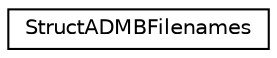 digraph "Graphical Class Hierarchy"
{
 // LATEX_PDF_SIZE
  edge [fontname="Helvetica",fontsize="10",labelfontname="Helvetica",labelfontsize="10"];
  node [fontname="Helvetica",fontsize="10",shape=record];
  rankdir="LR";
  Node0 [label="StructADMBFilenames",height=0.2,width=0.4,color="black", fillcolor="white", style="filled",URL="$struct_struct_a_d_m_b_filenames.html",tooltip="ADMB file names."];
}
